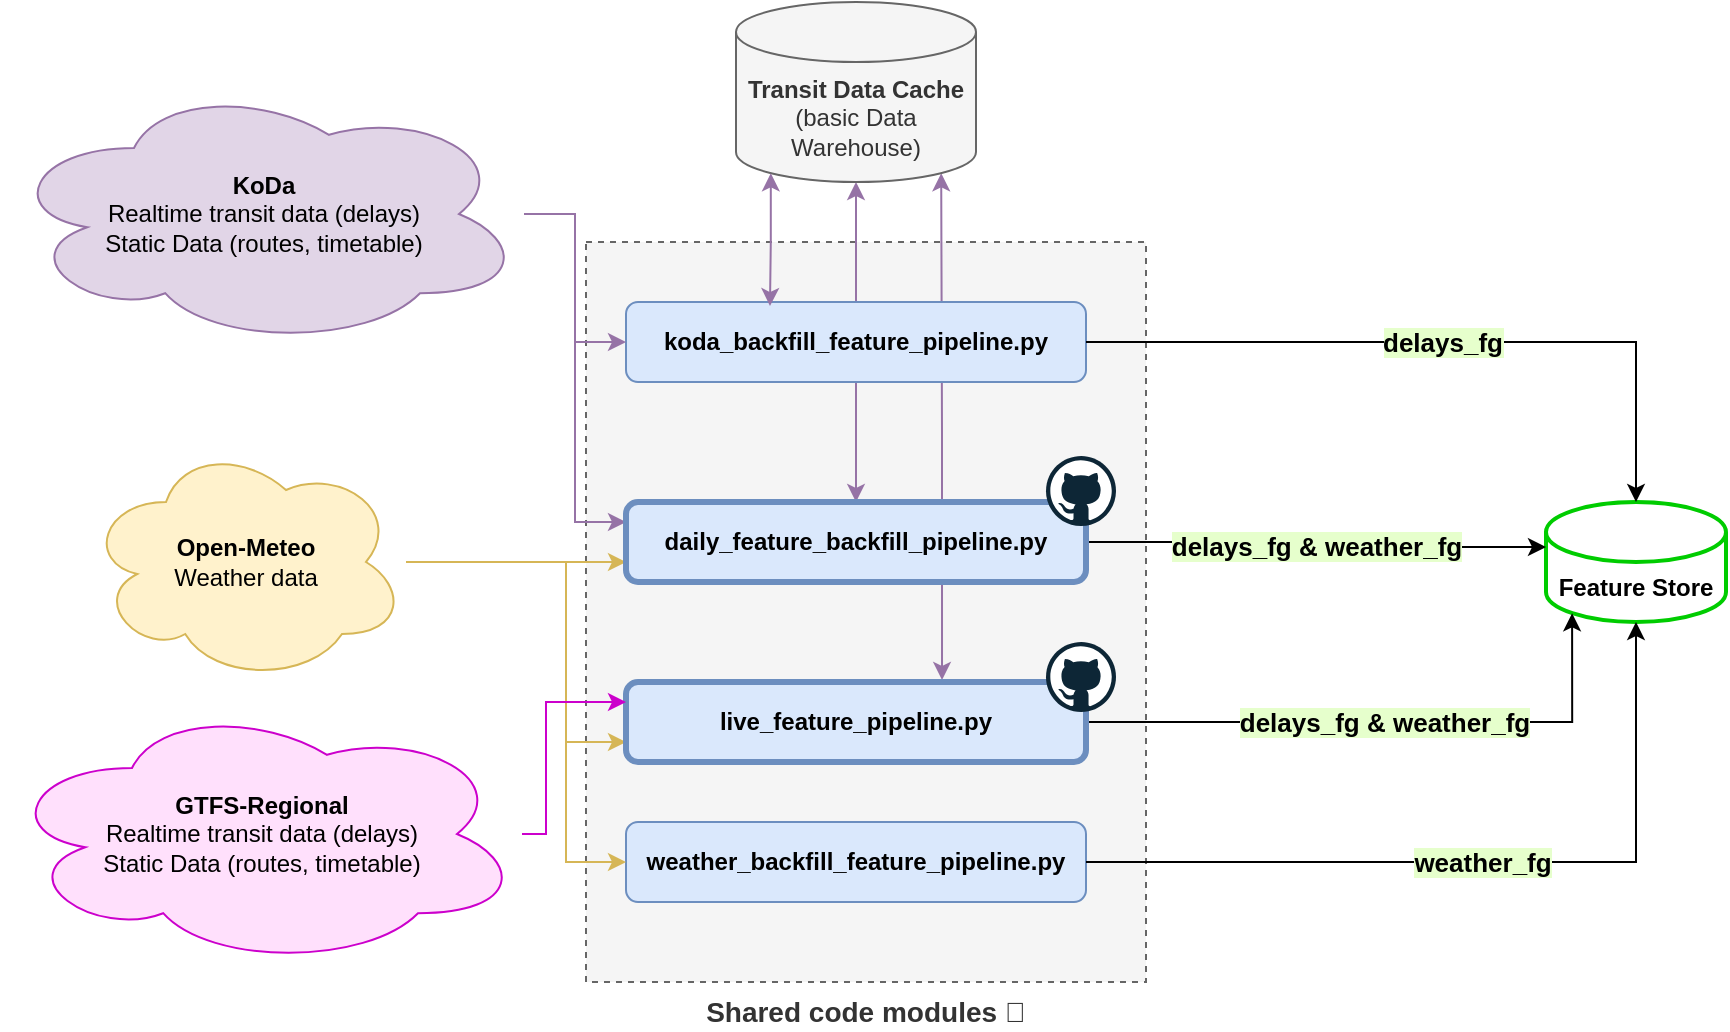 <mxfile version="26.0.4">
  <diagram name="Page-1" id="hvCVw3J_U8NuzNeVNspz">
    <mxGraphModel dx="2924" dy="1106" grid="1" gridSize="10" guides="1" tooltips="1" connect="1" arrows="1" fold="1" page="1" pageScale="1" pageWidth="850" pageHeight="1100" math="0" shadow="0">
      <root>
        <mxCell id="0" />
        <mxCell id="1" parent="0" />
        <mxCell id="oNIVlYiDy2HA4dlsOMTz-40" value="&lt;b&gt;&lt;font style=&quot;font-size: 14px;&quot;&gt;Shared code modules 🐍&lt;br&gt;&lt;/font&gt;&lt;/b&gt;" style="rounded=0;whiteSpace=wrap;html=1;fillColor=#f5f5f5;fontColor=#333333;strokeColor=#666666;labelPosition=center;verticalLabelPosition=bottom;align=center;verticalAlign=top;dashed=1;" vertex="1" parent="1">
          <mxGeometry x="200" y="240" width="280" height="370" as="geometry" />
        </mxCell>
        <mxCell id="oNIVlYiDy2HA4dlsOMTz-22" style="edgeStyle=orthogonalEdgeStyle;rounded=0;orthogonalLoop=1;jettySize=auto;html=1;exitX=0.5;exitY=0;exitDx=0;exitDy=0;entryX=0.5;entryY=1;entryDx=0;entryDy=0;entryPerimeter=0;startArrow=classic;startFill=1;fillColor=#e1d5e7;strokeColor=#9673a6;" edge="1" parent="1" source="oNIVlYiDy2HA4dlsOMTz-8" target="oNIVlYiDy2HA4dlsOMTz-21">
          <mxGeometry relative="1" as="geometry" />
        </mxCell>
        <mxCell id="oNIVlYiDy2HA4dlsOMTz-24" style="edgeStyle=orthogonalEdgeStyle;rounded=0;orthogonalLoop=1;jettySize=auto;html=1;entryX=0.855;entryY=1;entryDx=0;entryDy=-4.35;entryPerimeter=0;startArrow=classic;startFill=1;fillColor=#e1d5e7;strokeColor=#9673a6;exitX=0.687;exitY=-0.025;exitDx=0;exitDy=0;exitPerimeter=0;" edge="1" parent="1" source="oNIVlYiDy2HA4dlsOMTz-29" target="oNIVlYiDy2HA4dlsOMTz-21">
          <mxGeometry relative="1" as="geometry">
            <mxPoint x="378" y="450" as="sourcePoint" />
          </mxGeometry>
        </mxCell>
        <mxCell id="oNIVlYiDy2HA4dlsOMTz-1" value="Feature Store" style="shape=cylinder3;whiteSpace=wrap;html=1;boundedLbl=1;backgroundOutline=1;size=15;fontStyle=1;strokeColor=#00CC00;strokeWidth=2;" vertex="1" parent="1">
          <mxGeometry x="680" y="370" width="90" height="60" as="geometry" />
        </mxCell>
        <mxCell id="oNIVlYiDy2HA4dlsOMTz-2" value="koda_backfill_feature_pipeline.py" style="rounded=1;whiteSpace=wrap;html=1;fillColor=#dae8fc;strokeColor=#6c8ebf;fontStyle=1" vertex="1" parent="1">
          <mxGeometry x="220" y="270" width="230" height="40" as="geometry" />
        </mxCell>
        <mxCell id="oNIVlYiDy2HA4dlsOMTz-3" value="delays_fg" style="edgeStyle=orthogonalEdgeStyle;rounded=0;orthogonalLoop=1;jettySize=auto;html=1;entryX=0.5;entryY=0;entryDx=0;entryDy=0;entryPerimeter=0;labelBackgroundColor=#E6FFCC;fontSize=13;labelBorderColor=none;fontStyle=1;spacing=2;spacingTop=0;spacingLeft=0;" edge="1" parent="1" source="oNIVlYiDy2HA4dlsOMTz-2" target="oNIVlYiDy2HA4dlsOMTz-1">
          <mxGeometry relative="1" as="geometry" />
        </mxCell>
        <mxCell id="oNIVlYiDy2HA4dlsOMTz-4" value="weather_backfill_feature_pipeline.py" style="rounded=1;whiteSpace=wrap;html=1;fillColor=#dae8fc;strokeColor=#6c8ebf;fontStyle=1" vertex="1" parent="1">
          <mxGeometry x="220" y="530" width="230" height="40" as="geometry" />
        </mxCell>
        <mxCell id="oNIVlYiDy2HA4dlsOMTz-5" value="weather_fg" style="edgeStyle=orthogonalEdgeStyle;rounded=0;orthogonalLoop=1;jettySize=auto;html=1;entryX=0.5;entryY=1;entryDx=0;entryDy=0;entryPerimeter=0;fontSize=13;labelBackgroundColor=#E6FFCC;fontStyle=1" edge="1" parent="1" source="oNIVlYiDy2HA4dlsOMTz-4" target="oNIVlYiDy2HA4dlsOMTz-1">
          <mxGeometry relative="1" as="geometry" />
        </mxCell>
        <mxCell id="oNIVlYiDy2HA4dlsOMTz-9" value="delays_fg &amp;amp; weather_fg" style="edgeStyle=orthogonalEdgeStyle;rounded=0;orthogonalLoop=1;jettySize=auto;html=1;entryX=0;entryY=0;entryDx=0;entryDy=22.5;entryPerimeter=0;fontSize=13;labelBackgroundColor=#E6FFCC;fontStyle=1" edge="1" source="oNIVlYiDy2HA4dlsOMTz-8" parent="1" target="oNIVlYiDy2HA4dlsOMTz-1">
          <mxGeometry relative="1" as="geometry">
            <mxPoint x="680" y="490" as="targetPoint" />
          </mxGeometry>
        </mxCell>
        <mxCell id="oNIVlYiDy2HA4dlsOMTz-15" style="edgeStyle=orthogonalEdgeStyle;rounded=0;orthogonalLoop=1;jettySize=auto;html=1;entryX=0;entryY=0.75;entryDx=0;entryDy=0;fillColor=#fff2cc;strokeColor=#d6b656;" edge="1" parent="1" source="oNIVlYiDy2HA4dlsOMTz-12" target="oNIVlYiDy2HA4dlsOMTz-8">
          <mxGeometry relative="1" as="geometry">
            <Array as="points">
              <mxPoint x="150" y="400" />
              <mxPoint x="150" y="400" />
            </Array>
          </mxGeometry>
        </mxCell>
        <mxCell id="oNIVlYiDy2HA4dlsOMTz-16" style="edgeStyle=orthogonalEdgeStyle;rounded=0;orthogonalLoop=1;jettySize=auto;html=1;fillColor=#fff2cc;strokeColor=#d6b656;entryX=0;entryY=0.5;entryDx=0;entryDy=0;" edge="1" parent="1" source="oNIVlYiDy2HA4dlsOMTz-12" target="oNIVlYiDy2HA4dlsOMTz-4">
          <mxGeometry relative="1" as="geometry">
            <mxPoint x="210" y="550" as="targetPoint" />
            <Array as="points">
              <mxPoint x="190" y="400" />
              <mxPoint x="190" y="550" />
            </Array>
          </mxGeometry>
        </mxCell>
        <mxCell id="oNIVlYiDy2HA4dlsOMTz-34" style="edgeStyle=orthogonalEdgeStyle;rounded=0;orthogonalLoop=1;jettySize=auto;html=1;entryX=0;entryY=0.75;entryDx=0;entryDy=0;fillColor=#fff2cc;strokeColor=#d6b656;" edge="1" parent="1" source="oNIVlYiDy2HA4dlsOMTz-12" target="oNIVlYiDy2HA4dlsOMTz-29">
          <mxGeometry relative="1" as="geometry">
            <Array as="points">
              <mxPoint x="190" y="400" />
              <mxPoint x="190" y="490" />
            </Array>
          </mxGeometry>
        </mxCell>
        <mxCell id="oNIVlYiDy2HA4dlsOMTz-12" value="Open-Meteo&lt;br&gt;&lt;span style=&quot;font-weight: normal;&quot;&gt;Weather data&lt;/span&gt;" style="ellipse;shape=cloud;whiteSpace=wrap;html=1;fillColor=#fff2cc;strokeColor=#d6b656;fontStyle=1" vertex="1" parent="1">
          <mxGeometry x="-50" y="340" width="160" height="120" as="geometry" />
        </mxCell>
        <mxCell id="oNIVlYiDy2HA4dlsOMTz-18" style="edgeStyle=orthogonalEdgeStyle;rounded=0;orthogonalLoop=1;jettySize=auto;html=1;entryX=0;entryY=0.5;entryDx=0;entryDy=0;fillColor=#e1d5e7;strokeColor=#9673a6;" edge="1" parent="1" source="oNIVlYiDy2HA4dlsOMTz-17" target="oNIVlYiDy2HA4dlsOMTz-2">
          <mxGeometry relative="1" as="geometry" />
        </mxCell>
        <mxCell id="oNIVlYiDy2HA4dlsOMTz-19" style="edgeStyle=orthogonalEdgeStyle;rounded=0;orthogonalLoop=1;jettySize=auto;html=1;entryX=0;entryY=0.25;entryDx=0;entryDy=0;fillColor=#e1d5e7;strokeColor=#9673a6;" edge="1" parent="1" source="oNIVlYiDy2HA4dlsOMTz-17" target="oNIVlYiDy2HA4dlsOMTz-8">
          <mxGeometry relative="1" as="geometry" />
        </mxCell>
        <mxCell id="oNIVlYiDy2HA4dlsOMTz-17" value="KoDa&lt;br&gt;&lt;span style=&quot;font-weight: normal;&quot;&gt;Realtime transit data (delays)&lt;br&gt;Static Data (routes, timetable)&lt;/span&gt;" style="ellipse;shape=cloud;whiteSpace=wrap;html=1;fontStyle=1;fillColor=#e1d5e7;strokeColor=#9673a6;" vertex="1" parent="1">
          <mxGeometry x="-91" y="160" width="260" height="132" as="geometry" />
        </mxCell>
        <mxCell id="oNIVlYiDy2HA4dlsOMTz-21" value="&lt;b&gt;Transit Data Cache&lt;/b&gt; &lt;br&gt;(basic Data Warehouse)" style="shape=cylinder3;whiteSpace=wrap;html=1;boundedLbl=1;backgroundOutline=1;size=15;fillColor=#f5f5f5;strokeColor=#666666;fontColor=#333333;" vertex="1" parent="1">
          <mxGeometry x="275" y="120" width="120" height="90" as="geometry" />
        </mxCell>
        <mxCell id="oNIVlYiDy2HA4dlsOMTz-31" value="delays_fg &amp;amp; weather_fg" style="edgeStyle=orthogonalEdgeStyle;rounded=0;orthogonalLoop=1;jettySize=auto;html=1;entryX=0.145;entryY=1;entryDx=0;entryDy=-4.35;entryPerimeter=0;fontSize=13;labelBackgroundColor=#E6FFCC;fontStyle=1" edge="1" source="oNIVlYiDy2HA4dlsOMTz-29" parent="1" target="oNIVlYiDy2HA4dlsOMTz-1">
          <mxGeometry relative="1" as="geometry">
            <mxPoint x="680" y="458" as="targetPoint" />
          </mxGeometry>
        </mxCell>
        <mxCell id="oNIVlYiDy2HA4dlsOMTz-32" value="" style="group" vertex="1" connectable="0" parent="1">
          <mxGeometry x="220" y="347" width="245" height="63" as="geometry" />
        </mxCell>
        <mxCell id="oNIVlYiDy2HA4dlsOMTz-8" value="daily_feature_backfill_pipeline.py" style="rounded=1;whiteSpace=wrap;html=1;fillColor=#dae8fc;strokeColor=#6c8ebf;fontStyle=1;strokeWidth=3;" vertex="1" parent="oNIVlYiDy2HA4dlsOMTz-32">
          <mxGeometry y="23" width="230" height="40" as="geometry" />
        </mxCell>
        <mxCell id="oNIVlYiDy2HA4dlsOMTz-28" value="" style="dashed=0;outlineConnect=0;html=1;align=center;labelPosition=center;verticalLabelPosition=bottom;verticalAlign=top;shape=mxgraph.weblogos.github" vertex="1" parent="oNIVlYiDy2HA4dlsOMTz-32">
          <mxGeometry x="210" width="35" height="35" as="geometry" />
        </mxCell>
        <mxCell id="oNIVlYiDy2HA4dlsOMTz-33" value="" style="group" vertex="1" connectable="0" parent="1">
          <mxGeometry x="220" y="440" width="245" height="60" as="geometry" />
        </mxCell>
        <mxCell id="oNIVlYiDy2HA4dlsOMTz-29" value="&lt;div&gt;live_feature_pipeline.py&lt;/div&gt;" style="rounded=1;whiteSpace=wrap;html=1;fillColor=#dae8fc;strokeColor=#6c8ebf;fontStyle=1;strokeWidth=3;" vertex="1" parent="oNIVlYiDy2HA4dlsOMTz-33">
          <mxGeometry y="20" width="230" height="40" as="geometry" />
        </mxCell>
        <mxCell id="oNIVlYiDy2HA4dlsOMTz-30" value="" style="dashed=0;outlineConnect=0;html=1;align=center;labelPosition=center;verticalLabelPosition=bottom;verticalAlign=top;shape=mxgraph.weblogos.github" vertex="1" parent="oNIVlYiDy2HA4dlsOMTz-33">
          <mxGeometry x="210" width="35" height="35" as="geometry" />
        </mxCell>
        <mxCell id="oNIVlYiDy2HA4dlsOMTz-37" style="edgeStyle=orthogonalEdgeStyle;rounded=0;orthogonalLoop=1;jettySize=auto;html=1;exitX=0.145;exitY=1;exitDx=0;exitDy=-4.35;exitPerimeter=0;entryX=0.313;entryY=0.05;entryDx=0;entryDy=0;entryPerimeter=0;fillColor=#e1d5e7;strokeColor=#9673a6;startArrow=classic;startFill=1;" edge="1" parent="1" source="oNIVlYiDy2HA4dlsOMTz-21" target="oNIVlYiDy2HA4dlsOMTz-2">
          <mxGeometry relative="1" as="geometry" />
        </mxCell>
        <mxCell id="oNIVlYiDy2HA4dlsOMTz-39" style="edgeStyle=orthogonalEdgeStyle;rounded=0;orthogonalLoop=1;jettySize=auto;html=1;entryX=0;entryY=0.25;entryDx=0;entryDy=0;strokeColor=#CC00CC;" edge="1" parent="1" source="oNIVlYiDy2HA4dlsOMTz-38" target="oNIVlYiDy2HA4dlsOMTz-29">
          <mxGeometry relative="1" as="geometry">
            <Array as="points">
              <mxPoint x="180" y="536" />
              <mxPoint x="180" y="470" />
            </Array>
          </mxGeometry>
        </mxCell>
        <mxCell id="oNIVlYiDy2HA4dlsOMTz-38" value="GTFS-Regional&lt;br&gt;&lt;span style=&quot;font-weight: normal;&quot;&gt;Realtime transit data (delays)&lt;br&gt;Static Data (routes, timetable)&lt;/span&gt;" style="ellipse;shape=cloud;whiteSpace=wrap;html=1;fontStyle=1;fillColor=#FFE0FC;strokeColor=#CC00CC;" vertex="1" parent="1">
          <mxGeometry x="-92" y="470" width="260" height="132" as="geometry" />
        </mxCell>
      </root>
    </mxGraphModel>
  </diagram>
</mxfile>
